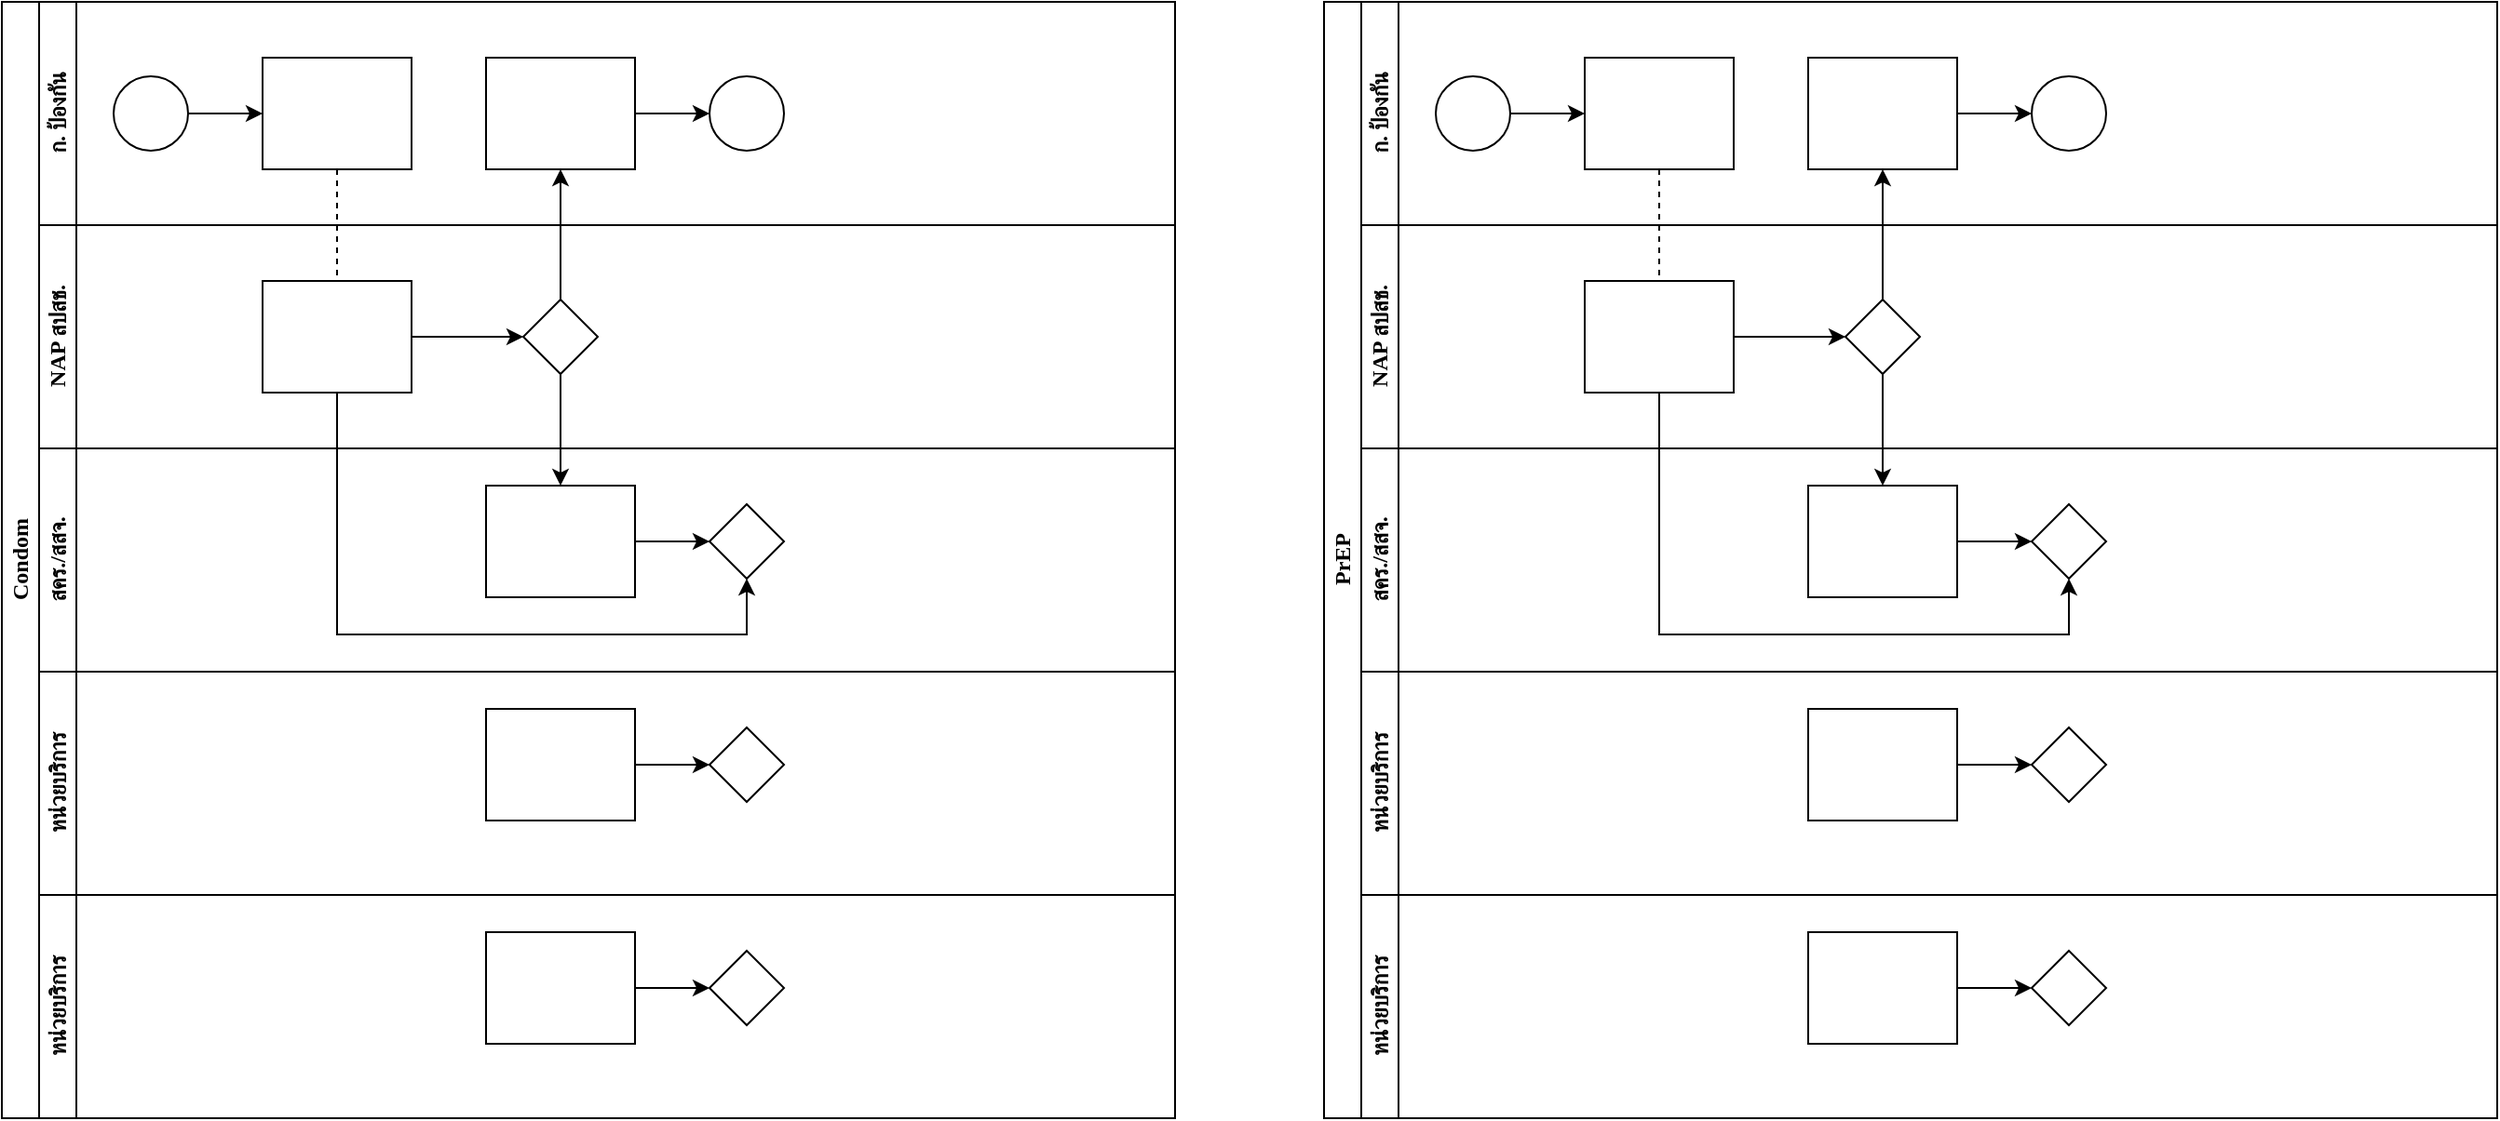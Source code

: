 <mxfile version="22.1.18" type="github">
  <diagram id="prtHgNgQTEPvFCAcTncT" name="Page-1">
    <mxGraphModel dx="1002" dy="631" grid="1" gridSize="10" guides="1" tooltips="1" connect="1" arrows="1" fold="1" page="1" pageScale="1" pageWidth="827" pageHeight="1169" math="0" shadow="0">
      <root>
        <mxCell id="0" />
        <mxCell id="1" parent="0" />
        <mxCell id="dNxyNK7c78bLwvsdeMH5-19" value="Condom" style="swimlane;html=1;childLayout=stackLayout;resizeParent=1;resizeParentMax=0;horizontal=0;startSize=20;horizontalStack=0;fontFamily=Tahoma;" parent="1" vertex="1">
          <mxGeometry x="50" y="40" width="630" height="600" as="geometry" />
        </mxCell>
        <mxCell id="dNxyNK7c78bLwvsdeMH5-27" value="" style="edgeStyle=orthogonalEdgeStyle;rounded=0;orthogonalLoop=1;jettySize=auto;html=1;dashed=1;endArrow=none;endFill=0;fontFamily=Tahoma;" parent="dNxyNK7c78bLwvsdeMH5-19" source="dNxyNK7c78bLwvsdeMH5-24" target="dNxyNK7c78bLwvsdeMH5-26" edge="1">
          <mxGeometry relative="1" as="geometry" />
        </mxCell>
        <mxCell id="dNxyNK7c78bLwvsdeMH5-31" style="edgeStyle=orthogonalEdgeStyle;rounded=0;orthogonalLoop=1;jettySize=auto;html=1;endArrow=classic;endFill=1;fontFamily=Tahoma;" parent="dNxyNK7c78bLwvsdeMH5-19" source="dNxyNK7c78bLwvsdeMH5-28" target="dNxyNK7c78bLwvsdeMH5-30" edge="1">
          <mxGeometry relative="1" as="geometry" />
        </mxCell>
        <mxCell id="dNxyNK7c78bLwvsdeMH5-35" style="edgeStyle=orthogonalEdgeStyle;rounded=0;orthogonalLoop=1;jettySize=auto;html=1;endArrow=classic;endFill=1;fontFamily=Tahoma;" parent="dNxyNK7c78bLwvsdeMH5-19" source="dNxyNK7c78bLwvsdeMH5-28" target="dNxyNK7c78bLwvsdeMH5-34" edge="1">
          <mxGeometry relative="1" as="geometry" />
        </mxCell>
        <mxCell id="dNxyNK7c78bLwvsdeMH5-38" style="edgeStyle=orthogonalEdgeStyle;rounded=0;orthogonalLoop=1;jettySize=auto;html=1;endArrow=classic;endFill=1;fontFamily=Tahoma;" parent="dNxyNK7c78bLwvsdeMH5-19" source="dNxyNK7c78bLwvsdeMH5-26" target="dNxyNK7c78bLwvsdeMH5-36" edge="1">
          <mxGeometry relative="1" as="geometry">
            <Array as="points">
              <mxPoint x="180" y="340" />
              <mxPoint x="400" y="340" />
            </Array>
          </mxGeometry>
        </mxCell>
        <mxCell id="dNxyNK7c78bLwvsdeMH5-20" value="ก. ป้องกัน" style="swimlane;html=1;startSize=20;horizontal=0;fontFamily=Tahoma;" parent="dNxyNK7c78bLwvsdeMH5-19" vertex="1">
          <mxGeometry x="20" width="610" height="120" as="geometry" />
        </mxCell>
        <mxCell id="dNxyNK7c78bLwvsdeMH5-25" value="" style="edgeStyle=orthogonalEdgeStyle;rounded=0;orthogonalLoop=1;jettySize=auto;html=1;fontFamily=Tahoma;" parent="dNxyNK7c78bLwvsdeMH5-20" source="dNxyNK7c78bLwvsdeMH5-23" target="dNxyNK7c78bLwvsdeMH5-24" edge="1">
          <mxGeometry relative="1" as="geometry" />
        </mxCell>
        <mxCell id="dNxyNK7c78bLwvsdeMH5-23" value="" style="ellipse;whiteSpace=wrap;html=1;fontFamily=Tahoma;" parent="dNxyNK7c78bLwvsdeMH5-20" vertex="1">
          <mxGeometry x="40" y="40" width="40" height="40" as="geometry" />
        </mxCell>
        <mxCell id="dNxyNK7c78bLwvsdeMH5-24" value="" style="rounded=0;whiteSpace=wrap;html=1;fontFamily=Tahoma;fontSize=12;fontColor=#000000;align=center;" parent="dNxyNK7c78bLwvsdeMH5-20" vertex="1">
          <mxGeometry x="120" y="30" width="80" height="60" as="geometry" />
        </mxCell>
        <mxCell id="dNxyNK7c78bLwvsdeMH5-33" value="" style="edgeStyle=orthogonalEdgeStyle;rounded=0;orthogonalLoop=1;jettySize=auto;html=1;endArrow=classic;endFill=1;fontFamily=Tahoma;" parent="dNxyNK7c78bLwvsdeMH5-20" source="dNxyNK7c78bLwvsdeMH5-30" target="dNxyNK7c78bLwvsdeMH5-32" edge="1">
          <mxGeometry relative="1" as="geometry" />
        </mxCell>
        <mxCell id="dNxyNK7c78bLwvsdeMH5-30" value="" style="rounded=0;whiteSpace=wrap;html=1;fontFamily=Tahoma;fontSize=12;fontColor=#000000;align=center;" parent="dNxyNK7c78bLwvsdeMH5-20" vertex="1">
          <mxGeometry x="240" y="30" width="80" height="60" as="geometry" />
        </mxCell>
        <mxCell id="dNxyNK7c78bLwvsdeMH5-32" value="" style="ellipse;whiteSpace=wrap;html=1;fontFamily=Tahoma;" parent="dNxyNK7c78bLwvsdeMH5-20" vertex="1">
          <mxGeometry x="360" y="40" width="40" height="40" as="geometry" />
        </mxCell>
        <mxCell id="dNxyNK7c78bLwvsdeMH5-21" value="NAP สปสช." style="swimlane;html=1;startSize=20;horizontal=0;fontFamily=Tahoma;" parent="dNxyNK7c78bLwvsdeMH5-19" vertex="1">
          <mxGeometry x="20" y="120" width="610" height="120" as="geometry" />
        </mxCell>
        <mxCell id="dNxyNK7c78bLwvsdeMH5-29" value="" style="edgeStyle=orthogonalEdgeStyle;rounded=0;orthogonalLoop=1;jettySize=auto;html=1;endArrow=classic;endFill=1;fontFamily=Tahoma;" parent="dNxyNK7c78bLwvsdeMH5-21" source="dNxyNK7c78bLwvsdeMH5-26" target="dNxyNK7c78bLwvsdeMH5-28" edge="1">
          <mxGeometry relative="1" as="geometry" />
        </mxCell>
        <mxCell id="dNxyNK7c78bLwvsdeMH5-26" value="" style="rounded=0;whiteSpace=wrap;html=1;fontFamily=Tahoma;fontSize=12;fontColor=#000000;align=center;" parent="dNxyNK7c78bLwvsdeMH5-21" vertex="1">
          <mxGeometry x="120" y="30" width="80" height="60" as="geometry" />
        </mxCell>
        <mxCell id="dNxyNK7c78bLwvsdeMH5-28" value="" style="rhombus;whiteSpace=wrap;html=1;fontFamily=Tahoma;fontSize=12;fontColor=#000000;align=center;" parent="dNxyNK7c78bLwvsdeMH5-21" vertex="1">
          <mxGeometry x="260" y="40" width="40" height="40" as="geometry" />
        </mxCell>
        <mxCell id="dNxyNK7c78bLwvsdeMH5-22" value="สคร./สสจ." style="swimlane;html=1;startSize=20;horizontal=0;fontFamily=Tahoma;" parent="dNxyNK7c78bLwvsdeMH5-19" vertex="1">
          <mxGeometry x="20" y="240" width="610" height="120" as="geometry" />
        </mxCell>
        <mxCell id="dNxyNK7c78bLwvsdeMH5-37" value="" style="edgeStyle=orthogonalEdgeStyle;rounded=0;orthogonalLoop=1;jettySize=auto;html=1;endArrow=classic;endFill=1;fontFamily=Tahoma;" parent="dNxyNK7c78bLwvsdeMH5-22" source="dNxyNK7c78bLwvsdeMH5-34" target="dNxyNK7c78bLwvsdeMH5-36" edge="1">
          <mxGeometry relative="1" as="geometry" />
        </mxCell>
        <mxCell id="dNxyNK7c78bLwvsdeMH5-34" value="" style="rounded=0;whiteSpace=wrap;html=1;fontFamily=Tahoma;fontSize=12;fontColor=#000000;align=center;" parent="dNxyNK7c78bLwvsdeMH5-22" vertex="1">
          <mxGeometry x="240" y="20" width="80" height="60" as="geometry" />
        </mxCell>
        <mxCell id="dNxyNK7c78bLwvsdeMH5-36" value="" style="rhombus;whiteSpace=wrap;html=1;fontFamily=Tahoma;fontSize=12;fontColor=#000000;align=center;" parent="dNxyNK7c78bLwvsdeMH5-22" vertex="1">
          <mxGeometry x="360" y="30" width="40" height="40" as="geometry" />
        </mxCell>
        <mxCell id="EJFhG_xvfswVd12eMsBA-1" value="หน่วยบริการ" style="swimlane;html=1;startSize=20;horizontal=0;fontFamily=Tahoma;" parent="dNxyNK7c78bLwvsdeMH5-19" vertex="1">
          <mxGeometry x="20" y="360" width="610" height="120" as="geometry" />
        </mxCell>
        <mxCell id="EJFhG_xvfswVd12eMsBA-2" value="" style="edgeStyle=orthogonalEdgeStyle;rounded=0;orthogonalLoop=1;jettySize=auto;html=1;endArrow=classic;endFill=1;fontFamily=Tahoma;" parent="EJFhG_xvfswVd12eMsBA-1" source="EJFhG_xvfswVd12eMsBA-3" target="EJFhG_xvfswVd12eMsBA-4" edge="1">
          <mxGeometry relative="1" as="geometry" />
        </mxCell>
        <mxCell id="EJFhG_xvfswVd12eMsBA-3" value="" style="rounded=0;whiteSpace=wrap;html=1;fontFamily=Tahoma;fontSize=12;fontColor=#000000;align=center;" parent="EJFhG_xvfswVd12eMsBA-1" vertex="1">
          <mxGeometry x="240" y="20" width="80" height="60" as="geometry" />
        </mxCell>
        <mxCell id="EJFhG_xvfswVd12eMsBA-4" value="" style="rhombus;whiteSpace=wrap;html=1;fontFamily=Tahoma;fontSize=12;fontColor=#000000;align=center;" parent="EJFhG_xvfswVd12eMsBA-1" vertex="1">
          <mxGeometry x="360" y="30" width="40" height="40" as="geometry" />
        </mxCell>
        <mxCell id="EJFhG_xvfswVd12eMsBA-5" value="หน่วยบริการ" style="swimlane;html=1;startSize=20;horizontal=0;fontFamily=Tahoma;" parent="dNxyNK7c78bLwvsdeMH5-19" vertex="1">
          <mxGeometry x="20" y="480" width="610" height="120" as="geometry" />
        </mxCell>
        <mxCell id="EJFhG_xvfswVd12eMsBA-6" value="" style="edgeStyle=orthogonalEdgeStyle;rounded=0;orthogonalLoop=1;jettySize=auto;html=1;endArrow=classic;endFill=1;fontFamily=Tahoma;" parent="EJFhG_xvfswVd12eMsBA-5" source="EJFhG_xvfswVd12eMsBA-7" target="EJFhG_xvfswVd12eMsBA-8" edge="1">
          <mxGeometry relative="1" as="geometry" />
        </mxCell>
        <mxCell id="EJFhG_xvfswVd12eMsBA-7" value="" style="rounded=0;whiteSpace=wrap;html=1;fontFamily=Tahoma;fontSize=12;fontColor=#000000;align=center;" parent="EJFhG_xvfswVd12eMsBA-5" vertex="1">
          <mxGeometry x="240" y="20" width="80" height="60" as="geometry" />
        </mxCell>
        <mxCell id="EJFhG_xvfswVd12eMsBA-8" value="" style="rhombus;whiteSpace=wrap;html=1;fontFamily=Tahoma;fontSize=12;fontColor=#000000;align=center;" parent="EJFhG_xvfswVd12eMsBA-5" vertex="1">
          <mxGeometry x="360" y="30" width="40" height="40" as="geometry" />
        </mxCell>
        <mxCell id="EJFhG_xvfswVd12eMsBA-12" value="PrEP" style="swimlane;html=1;childLayout=stackLayout;resizeParent=1;resizeParentMax=0;horizontal=0;startSize=20;horizontalStack=0;fontFamily=Tahoma;" parent="1" vertex="1">
          <mxGeometry x="760" y="40" width="630" height="600" as="geometry" />
        </mxCell>
        <mxCell id="EJFhG_xvfswVd12eMsBA-13" value="" style="edgeStyle=orthogonalEdgeStyle;rounded=0;orthogonalLoop=1;jettySize=auto;html=1;dashed=1;endArrow=none;endFill=0;fontFamily=Tahoma;" parent="EJFhG_xvfswVd12eMsBA-12" source="EJFhG_xvfswVd12eMsBA-20" target="EJFhG_xvfswVd12eMsBA-26" edge="1">
          <mxGeometry relative="1" as="geometry" />
        </mxCell>
        <mxCell id="EJFhG_xvfswVd12eMsBA-14" style="edgeStyle=orthogonalEdgeStyle;rounded=0;orthogonalLoop=1;jettySize=auto;html=1;endArrow=classic;endFill=1;fontFamily=Tahoma;" parent="EJFhG_xvfswVd12eMsBA-12" source="EJFhG_xvfswVd12eMsBA-27" target="EJFhG_xvfswVd12eMsBA-22" edge="1">
          <mxGeometry relative="1" as="geometry" />
        </mxCell>
        <mxCell id="EJFhG_xvfswVd12eMsBA-15" style="edgeStyle=orthogonalEdgeStyle;rounded=0;orthogonalLoop=1;jettySize=auto;html=1;endArrow=classic;endFill=1;fontFamily=Tahoma;" parent="EJFhG_xvfswVd12eMsBA-12" source="EJFhG_xvfswVd12eMsBA-27" target="EJFhG_xvfswVd12eMsBA-30" edge="1">
          <mxGeometry relative="1" as="geometry" />
        </mxCell>
        <mxCell id="EJFhG_xvfswVd12eMsBA-16" style="edgeStyle=orthogonalEdgeStyle;rounded=0;orthogonalLoop=1;jettySize=auto;html=1;endArrow=classic;endFill=1;fontFamily=Tahoma;" parent="EJFhG_xvfswVd12eMsBA-12" source="EJFhG_xvfswVd12eMsBA-26" target="EJFhG_xvfswVd12eMsBA-31" edge="1">
          <mxGeometry relative="1" as="geometry">
            <Array as="points">
              <mxPoint x="180" y="340" />
              <mxPoint x="400" y="340" />
            </Array>
          </mxGeometry>
        </mxCell>
        <mxCell id="EJFhG_xvfswVd12eMsBA-17" value="ก. ป้องกัน" style="swimlane;html=1;startSize=20;horizontal=0;fontFamily=Tahoma;" parent="EJFhG_xvfswVd12eMsBA-12" vertex="1">
          <mxGeometry x="20" width="610" height="120" as="geometry" />
        </mxCell>
        <mxCell id="EJFhG_xvfswVd12eMsBA-18" value="" style="edgeStyle=orthogonalEdgeStyle;rounded=0;orthogonalLoop=1;jettySize=auto;html=1;fontFamily=Tahoma;" parent="EJFhG_xvfswVd12eMsBA-17" source="EJFhG_xvfswVd12eMsBA-19" target="EJFhG_xvfswVd12eMsBA-20" edge="1">
          <mxGeometry relative="1" as="geometry" />
        </mxCell>
        <mxCell id="EJFhG_xvfswVd12eMsBA-19" value="" style="ellipse;whiteSpace=wrap;html=1;fontFamily=Tahoma;" parent="EJFhG_xvfswVd12eMsBA-17" vertex="1">
          <mxGeometry x="40" y="40" width="40" height="40" as="geometry" />
        </mxCell>
        <mxCell id="EJFhG_xvfswVd12eMsBA-20" value="" style="rounded=0;whiteSpace=wrap;html=1;fontFamily=Tahoma;fontSize=12;fontColor=#000000;align=center;" parent="EJFhG_xvfswVd12eMsBA-17" vertex="1">
          <mxGeometry x="120" y="30" width="80" height="60" as="geometry" />
        </mxCell>
        <mxCell id="EJFhG_xvfswVd12eMsBA-21" value="" style="edgeStyle=orthogonalEdgeStyle;rounded=0;orthogonalLoop=1;jettySize=auto;html=1;endArrow=classic;endFill=1;fontFamily=Tahoma;" parent="EJFhG_xvfswVd12eMsBA-17" source="EJFhG_xvfswVd12eMsBA-22" target="EJFhG_xvfswVd12eMsBA-23" edge="1">
          <mxGeometry relative="1" as="geometry" />
        </mxCell>
        <mxCell id="EJFhG_xvfswVd12eMsBA-22" value="" style="rounded=0;whiteSpace=wrap;html=1;fontFamily=Tahoma;fontSize=12;fontColor=#000000;align=center;" parent="EJFhG_xvfswVd12eMsBA-17" vertex="1">
          <mxGeometry x="240" y="30" width="80" height="60" as="geometry" />
        </mxCell>
        <mxCell id="EJFhG_xvfswVd12eMsBA-23" value="" style="ellipse;whiteSpace=wrap;html=1;fontFamily=Tahoma;" parent="EJFhG_xvfswVd12eMsBA-17" vertex="1">
          <mxGeometry x="360" y="40" width="40" height="40" as="geometry" />
        </mxCell>
        <mxCell id="EJFhG_xvfswVd12eMsBA-24" value="NAP สปสช." style="swimlane;html=1;startSize=20;horizontal=0;fontFamily=Tahoma;" parent="EJFhG_xvfswVd12eMsBA-12" vertex="1">
          <mxGeometry x="20" y="120" width="610" height="120" as="geometry" />
        </mxCell>
        <mxCell id="EJFhG_xvfswVd12eMsBA-25" value="" style="edgeStyle=orthogonalEdgeStyle;rounded=0;orthogonalLoop=1;jettySize=auto;html=1;endArrow=classic;endFill=1;fontFamily=Tahoma;" parent="EJFhG_xvfswVd12eMsBA-24" source="EJFhG_xvfswVd12eMsBA-26" target="EJFhG_xvfswVd12eMsBA-27" edge="1">
          <mxGeometry relative="1" as="geometry" />
        </mxCell>
        <mxCell id="EJFhG_xvfswVd12eMsBA-26" value="" style="rounded=0;whiteSpace=wrap;html=1;fontFamily=Tahoma;fontSize=12;fontColor=#000000;align=center;" parent="EJFhG_xvfswVd12eMsBA-24" vertex="1">
          <mxGeometry x="120" y="30" width="80" height="60" as="geometry" />
        </mxCell>
        <mxCell id="EJFhG_xvfswVd12eMsBA-27" value="" style="rhombus;whiteSpace=wrap;html=1;fontFamily=Tahoma;fontSize=12;fontColor=#000000;align=center;" parent="EJFhG_xvfswVd12eMsBA-24" vertex="1">
          <mxGeometry x="260" y="40" width="40" height="40" as="geometry" />
        </mxCell>
        <mxCell id="EJFhG_xvfswVd12eMsBA-28" value="สคร./สสจ." style="swimlane;html=1;startSize=20;horizontal=0;fontFamily=Tahoma;" parent="EJFhG_xvfswVd12eMsBA-12" vertex="1">
          <mxGeometry x="20" y="240" width="610" height="120" as="geometry" />
        </mxCell>
        <mxCell id="EJFhG_xvfswVd12eMsBA-29" value="" style="edgeStyle=orthogonalEdgeStyle;rounded=0;orthogonalLoop=1;jettySize=auto;html=1;endArrow=classic;endFill=1;fontFamily=Tahoma;" parent="EJFhG_xvfswVd12eMsBA-28" source="EJFhG_xvfswVd12eMsBA-30" target="EJFhG_xvfswVd12eMsBA-31" edge="1">
          <mxGeometry relative="1" as="geometry" />
        </mxCell>
        <mxCell id="EJFhG_xvfswVd12eMsBA-30" value="" style="rounded=0;whiteSpace=wrap;html=1;fontFamily=Tahoma;fontSize=12;fontColor=#000000;align=center;" parent="EJFhG_xvfswVd12eMsBA-28" vertex="1">
          <mxGeometry x="240" y="20" width="80" height="60" as="geometry" />
        </mxCell>
        <mxCell id="EJFhG_xvfswVd12eMsBA-31" value="" style="rhombus;whiteSpace=wrap;html=1;fontFamily=Tahoma;fontSize=12;fontColor=#000000;align=center;" parent="EJFhG_xvfswVd12eMsBA-28" vertex="1">
          <mxGeometry x="360" y="30" width="40" height="40" as="geometry" />
        </mxCell>
        <mxCell id="EJFhG_xvfswVd12eMsBA-32" value="หน่วยบริการ" style="swimlane;html=1;startSize=20;horizontal=0;fontFamily=Tahoma;" parent="EJFhG_xvfswVd12eMsBA-12" vertex="1">
          <mxGeometry x="20" y="360" width="610" height="120" as="geometry" />
        </mxCell>
        <mxCell id="EJFhG_xvfswVd12eMsBA-33" value="" style="edgeStyle=orthogonalEdgeStyle;rounded=0;orthogonalLoop=1;jettySize=auto;html=1;endArrow=classic;endFill=1;fontFamily=Tahoma;" parent="EJFhG_xvfswVd12eMsBA-32" source="EJFhG_xvfswVd12eMsBA-34" target="EJFhG_xvfswVd12eMsBA-35" edge="1">
          <mxGeometry relative="1" as="geometry" />
        </mxCell>
        <mxCell id="EJFhG_xvfswVd12eMsBA-34" value="" style="rounded=0;whiteSpace=wrap;html=1;fontFamily=Tahoma;fontSize=12;fontColor=#000000;align=center;" parent="EJFhG_xvfswVd12eMsBA-32" vertex="1">
          <mxGeometry x="240" y="20" width="80" height="60" as="geometry" />
        </mxCell>
        <mxCell id="EJFhG_xvfswVd12eMsBA-35" value="" style="rhombus;whiteSpace=wrap;html=1;fontFamily=Tahoma;fontSize=12;fontColor=#000000;align=center;" parent="EJFhG_xvfswVd12eMsBA-32" vertex="1">
          <mxGeometry x="360" y="30" width="40" height="40" as="geometry" />
        </mxCell>
        <mxCell id="EJFhG_xvfswVd12eMsBA-36" value="หน่วยบริการ" style="swimlane;html=1;startSize=20;horizontal=0;fontFamily=Tahoma;" parent="EJFhG_xvfswVd12eMsBA-12" vertex="1">
          <mxGeometry x="20" y="480" width="610" height="120" as="geometry" />
        </mxCell>
        <mxCell id="EJFhG_xvfswVd12eMsBA-37" value="" style="edgeStyle=orthogonalEdgeStyle;rounded=0;orthogonalLoop=1;jettySize=auto;html=1;endArrow=classic;endFill=1;fontFamily=Tahoma;" parent="EJFhG_xvfswVd12eMsBA-36" source="EJFhG_xvfswVd12eMsBA-38" target="EJFhG_xvfswVd12eMsBA-39" edge="1">
          <mxGeometry relative="1" as="geometry" />
        </mxCell>
        <mxCell id="EJFhG_xvfswVd12eMsBA-38" value="" style="rounded=0;whiteSpace=wrap;html=1;fontFamily=Tahoma;fontSize=12;fontColor=#000000;align=center;" parent="EJFhG_xvfswVd12eMsBA-36" vertex="1">
          <mxGeometry x="240" y="20" width="80" height="60" as="geometry" />
        </mxCell>
        <mxCell id="EJFhG_xvfswVd12eMsBA-39" value="" style="rhombus;whiteSpace=wrap;html=1;fontFamily=Tahoma;fontSize=12;fontColor=#000000;align=center;" parent="EJFhG_xvfswVd12eMsBA-36" vertex="1">
          <mxGeometry x="360" y="30" width="40" height="40" as="geometry" />
        </mxCell>
      </root>
    </mxGraphModel>
  </diagram>
</mxfile>
